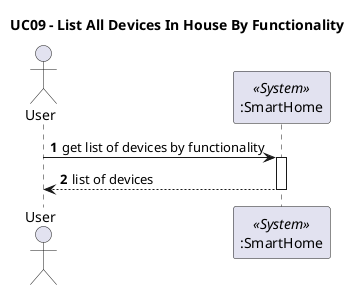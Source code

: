 @startuml

title UC09 - List All Devices In House By Functionality

autonumber

Actor User
participant ":SmartHome" as smartHome <<System>>

User -> smartHome: get list of devices by functionality
activate smartHome
User <-- smartHome: list of devices
deactivate smartHome

@enduml